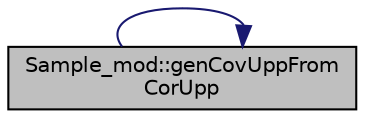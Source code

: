 digraph "Sample_mod::genCovUppFromCorUpp"
{
 // LATEX_PDF_SIZE
  edge [fontname="Helvetica",fontsize="10",labelfontname="Helvetica",labelfontsize="10"];
  node [fontname="Helvetica",fontsize="10",shape=record];
  rankdir="LR";
  Node1 [label="Sample_mod::genCovUppFrom\lCorUpp",height=0.2,width=0.4,color="black", fillcolor="grey75", style="filled", fontcolor="black",tooltip="Convert the upper-triangle correlation matrix to the upper-triangle covariance matrix."];
  Node1 -> Node1 [color="midnightblue",fontsize="10",style="solid",fontname="Helvetica"];
}
